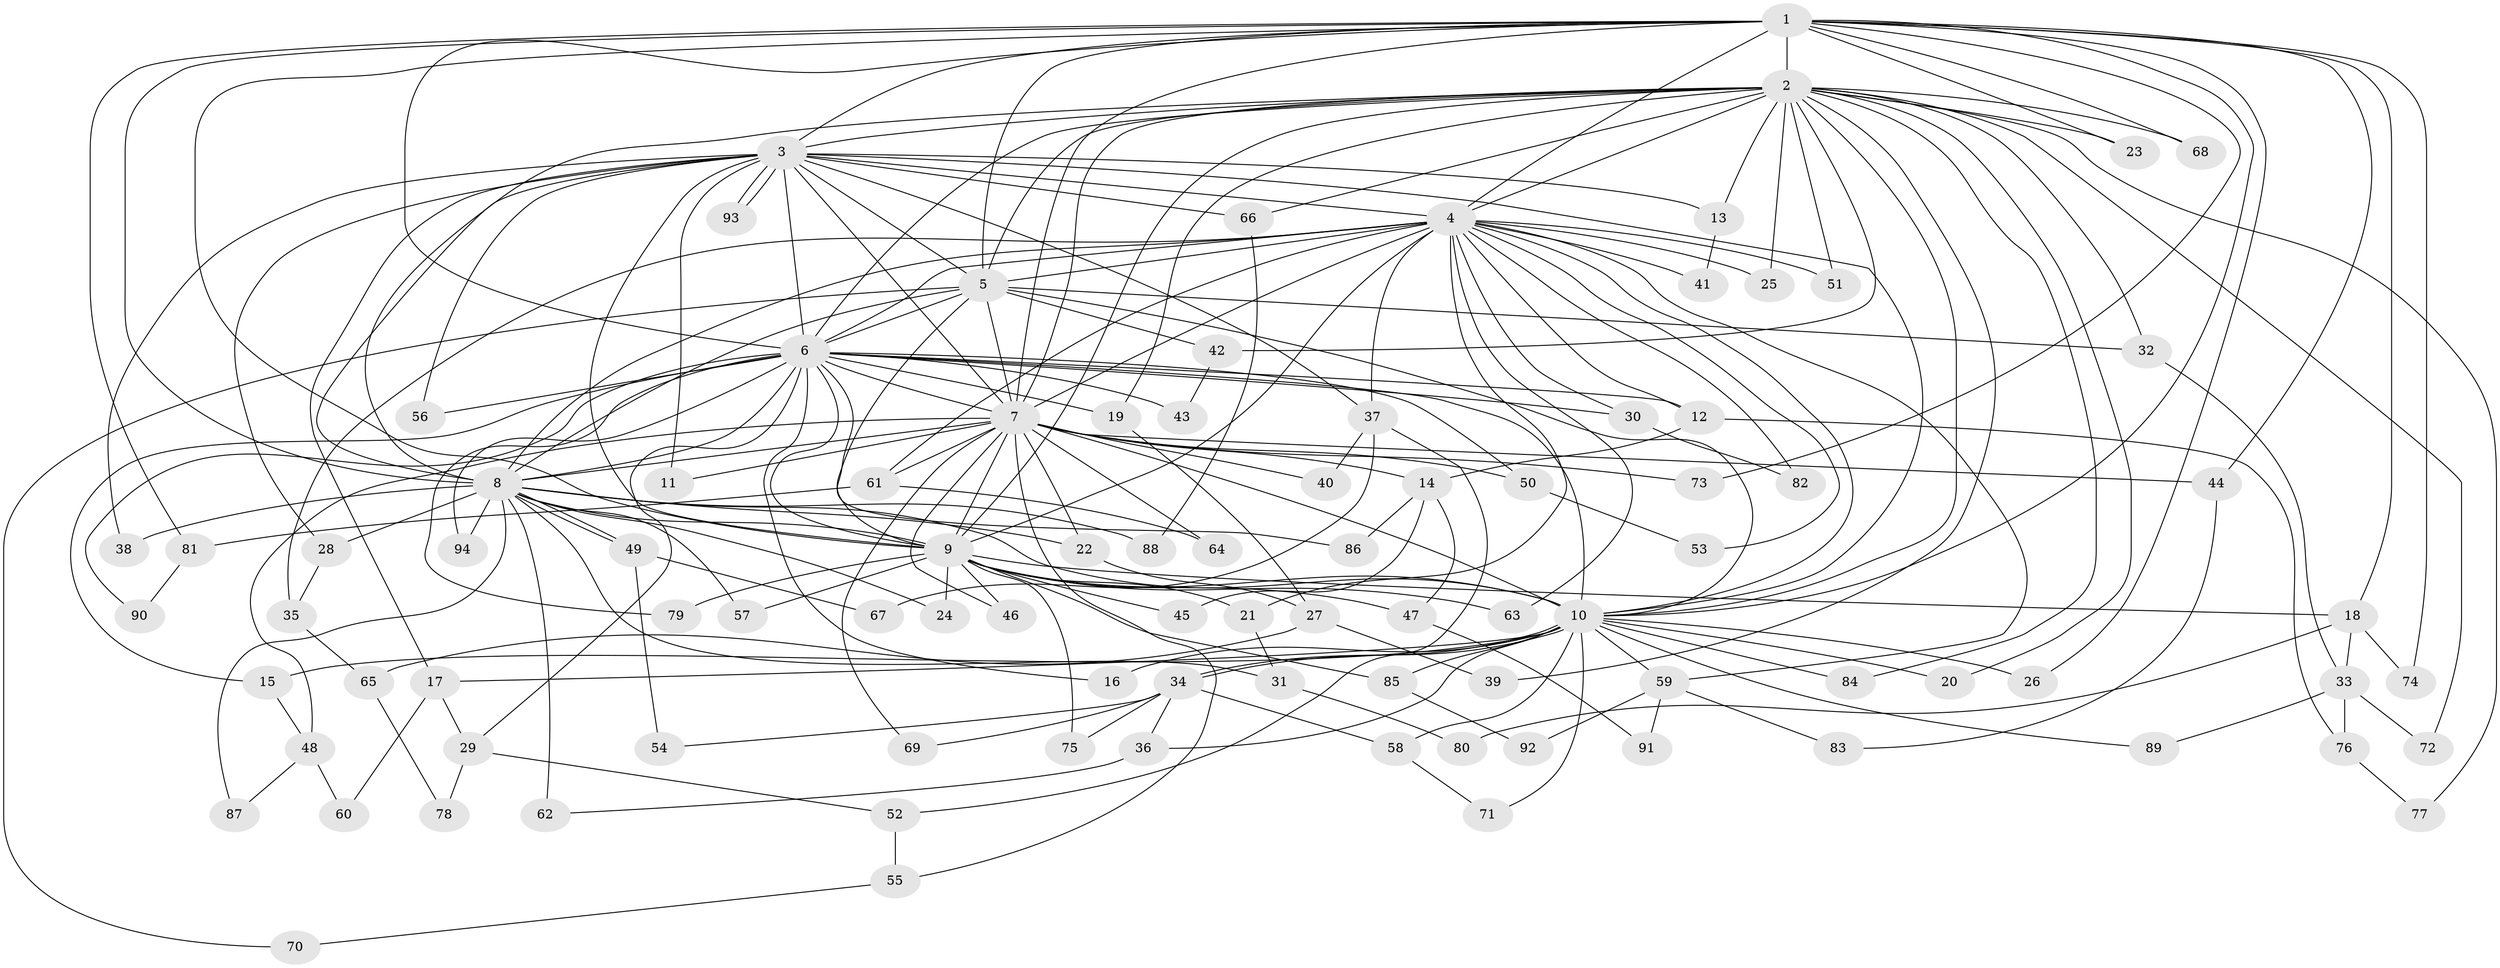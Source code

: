 // Generated by graph-tools (version 1.1) at 2025/25/03/09/25 03:25:37]
// undirected, 94 vertices, 213 edges
graph export_dot {
graph [start="1"]
  node [color=gray90,style=filled];
  1;
  2;
  3;
  4;
  5;
  6;
  7;
  8;
  9;
  10;
  11;
  12;
  13;
  14;
  15;
  16;
  17;
  18;
  19;
  20;
  21;
  22;
  23;
  24;
  25;
  26;
  27;
  28;
  29;
  30;
  31;
  32;
  33;
  34;
  35;
  36;
  37;
  38;
  39;
  40;
  41;
  42;
  43;
  44;
  45;
  46;
  47;
  48;
  49;
  50;
  51;
  52;
  53;
  54;
  55;
  56;
  57;
  58;
  59;
  60;
  61;
  62;
  63;
  64;
  65;
  66;
  67;
  68;
  69;
  70;
  71;
  72;
  73;
  74;
  75;
  76;
  77;
  78;
  79;
  80;
  81;
  82;
  83;
  84;
  85;
  86;
  87;
  88;
  89;
  90;
  91;
  92;
  93;
  94;
  1 -- 2;
  1 -- 3;
  1 -- 4;
  1 -- 5;
  1 -- 6;
  1 -- 7;
  1 -- 8;
  1 -- 9;
  1 -- 10;
  1 -- 18;
  1 -- 23;
  1 -- 26;
  1 -- 44;
  1 -- 68;
  1 -- 73;
  1 -- 74;
  1 -- 81;
  2 -- 3;
  2 -- 4;
  2 -- 5;
  2 -- 6;
  2 -- 7;
  2 -- 8;
  2 -- 9;
  2 -- 10;
  2 -- 13;
  2 -- 19;
  2 -- 20;
  2 -- 23;
  2 -- 25;
  2 -- 32;
  2 -- 39;
  2 -- 42;
  2 -- 51;
  2 -- 66;
  2 -- 68;
  2 -- 72;
  2 -- 77;
  2 -- 84;
  3 -- 4;
  3 -- 5;
  3 -- 6;
  3 -- 7;
  3 -- 8;
  3 -- 9;
  3 -- 10;
  3 -- 11;
  3 -- 13;
  3 -- 17;
  3 -- 28;
  3 -- 37;
  3 -- 38;
  3 -- 56;
  3 -- 66;
  3 -- 93;
  3 -- 93;
  4 -- 5;
  4 -- 6;
  4 -- 7;
  4 -- 8;
  4 -- 9;
  4 -- 10;
  4 -- 12;
  4 -- 21;
  4 -- 25;
  4 -- 30;
  4 -- 35;
  4 -- 37;
  4 -- 41;
  4 -- 51;
  4 -- 53;
  4 -- 59;
  4 -- 61;
  4 -- 63;
  4 -- 82;
  5 -- 6;
  5 -- 7;
  5 -- 8;
  5 -- 9;
  5 -- 10;
  5 -- 32;
  5 -- 42;
  5 -- 70;
  6 -- 7;
  6 -- 8;
  6 -- 9;
  6 -- 10;
  6 -- 12;
  6 -- 15;
  6 -- 16;
  6 -- 19;
  6 -- 29;
  6 -- 30;
  6 -- 43;
  6 -- 50;
  6 -- 56;
  6 -- 79;
  6 -- 86;
  6 -- 90;
  6 -- 94;
  7 -- 8;
  7 -- 9;
  7 -- 10;
  7 -- 11;
  7 -- 14;
  7 -- 22;
  7 -- 40;
  7 -- 44;
  7 -- 46;
  7 -- 48;
  7 -- 50;
  7 -- 55;
  7 -- 61;
  7 -- 64;
  7 -- 69;
  7 -- 73;
  8 -- 9;
  8 -- 10;
  8 -- 22;
  8 -- 24;
  8 -- 28;
  8 -- 31;
  8 -- 38;
  8 -- 49;
  8 -- 49;
  8 -- 57;
  8 -- 62;
  8 -- 87;
  8 -- 88;
  8 -- 94;
  9 -- 10;
  9 -- 18;
  9 -- 21;
  9 -- 24;
  9 -- 45;
  9 -- 46;
  9 -- 47;
  9 -- 57;
  9 -- 63;
  9 -- 75;
  9 -- 79;
  9 -- 85;
  10 -- 15;
  10 -- 16;
  10 -- 17;
  10 -- 20;
  10 -- 26;
  10 -- 34;
  10 -- 34;
  10 -- 36;
  10 -- 58;
  10 -- 59;
  10 -- 71;
  10 -- 84;
  10 -- 85;
  10 -- 89;
  12 -- 14;
  12 -- 76;
  13 -- 41;
  14 -- 45;
  14 -- 47;
  14 -- 86;
  15 -- 48;
  17 -- 29;
  17 -- 60;
  18 -- 33;
  18 -- 74;
  18 -- 80;
  19 -- 27;
  21 -- 31;
  22 -- 27;
  27 -- 39;
  27 -- 65;
  28 -- 35;
  29 -- 52;
  29 -- 78;
  30 -- 82;
  31 -- 80;
  32 -- 33;
  33 -- 72;
  33 -- 76;
  33 -- 89;
  34 -- 36;
  34 -- 54;
  34 -- 58;
  34 -- 69;
  34 -- 75;
  35 -- 65;
  36 -- 62;
  37 -- 40;
  37 -- 52;
  37 -- 67;
  42 -- 43;
  44 -- 83;
  47 -- 91;
  48 -- 60;
  48 -- 87;
  49 -- 54;
  49 -- 67;
  50 -- 53;
  52 -- 55;
  55 -- 70;
  58 -- 71;
  59 -- 83;
  59 -- 91;
  59 -- 92;
  61 -- 64;
  61 -- 81;
  65 -- 78;
  66 -- 88;
  76 -- 77;
  81 -- 90;
  85 -- 92;
}
